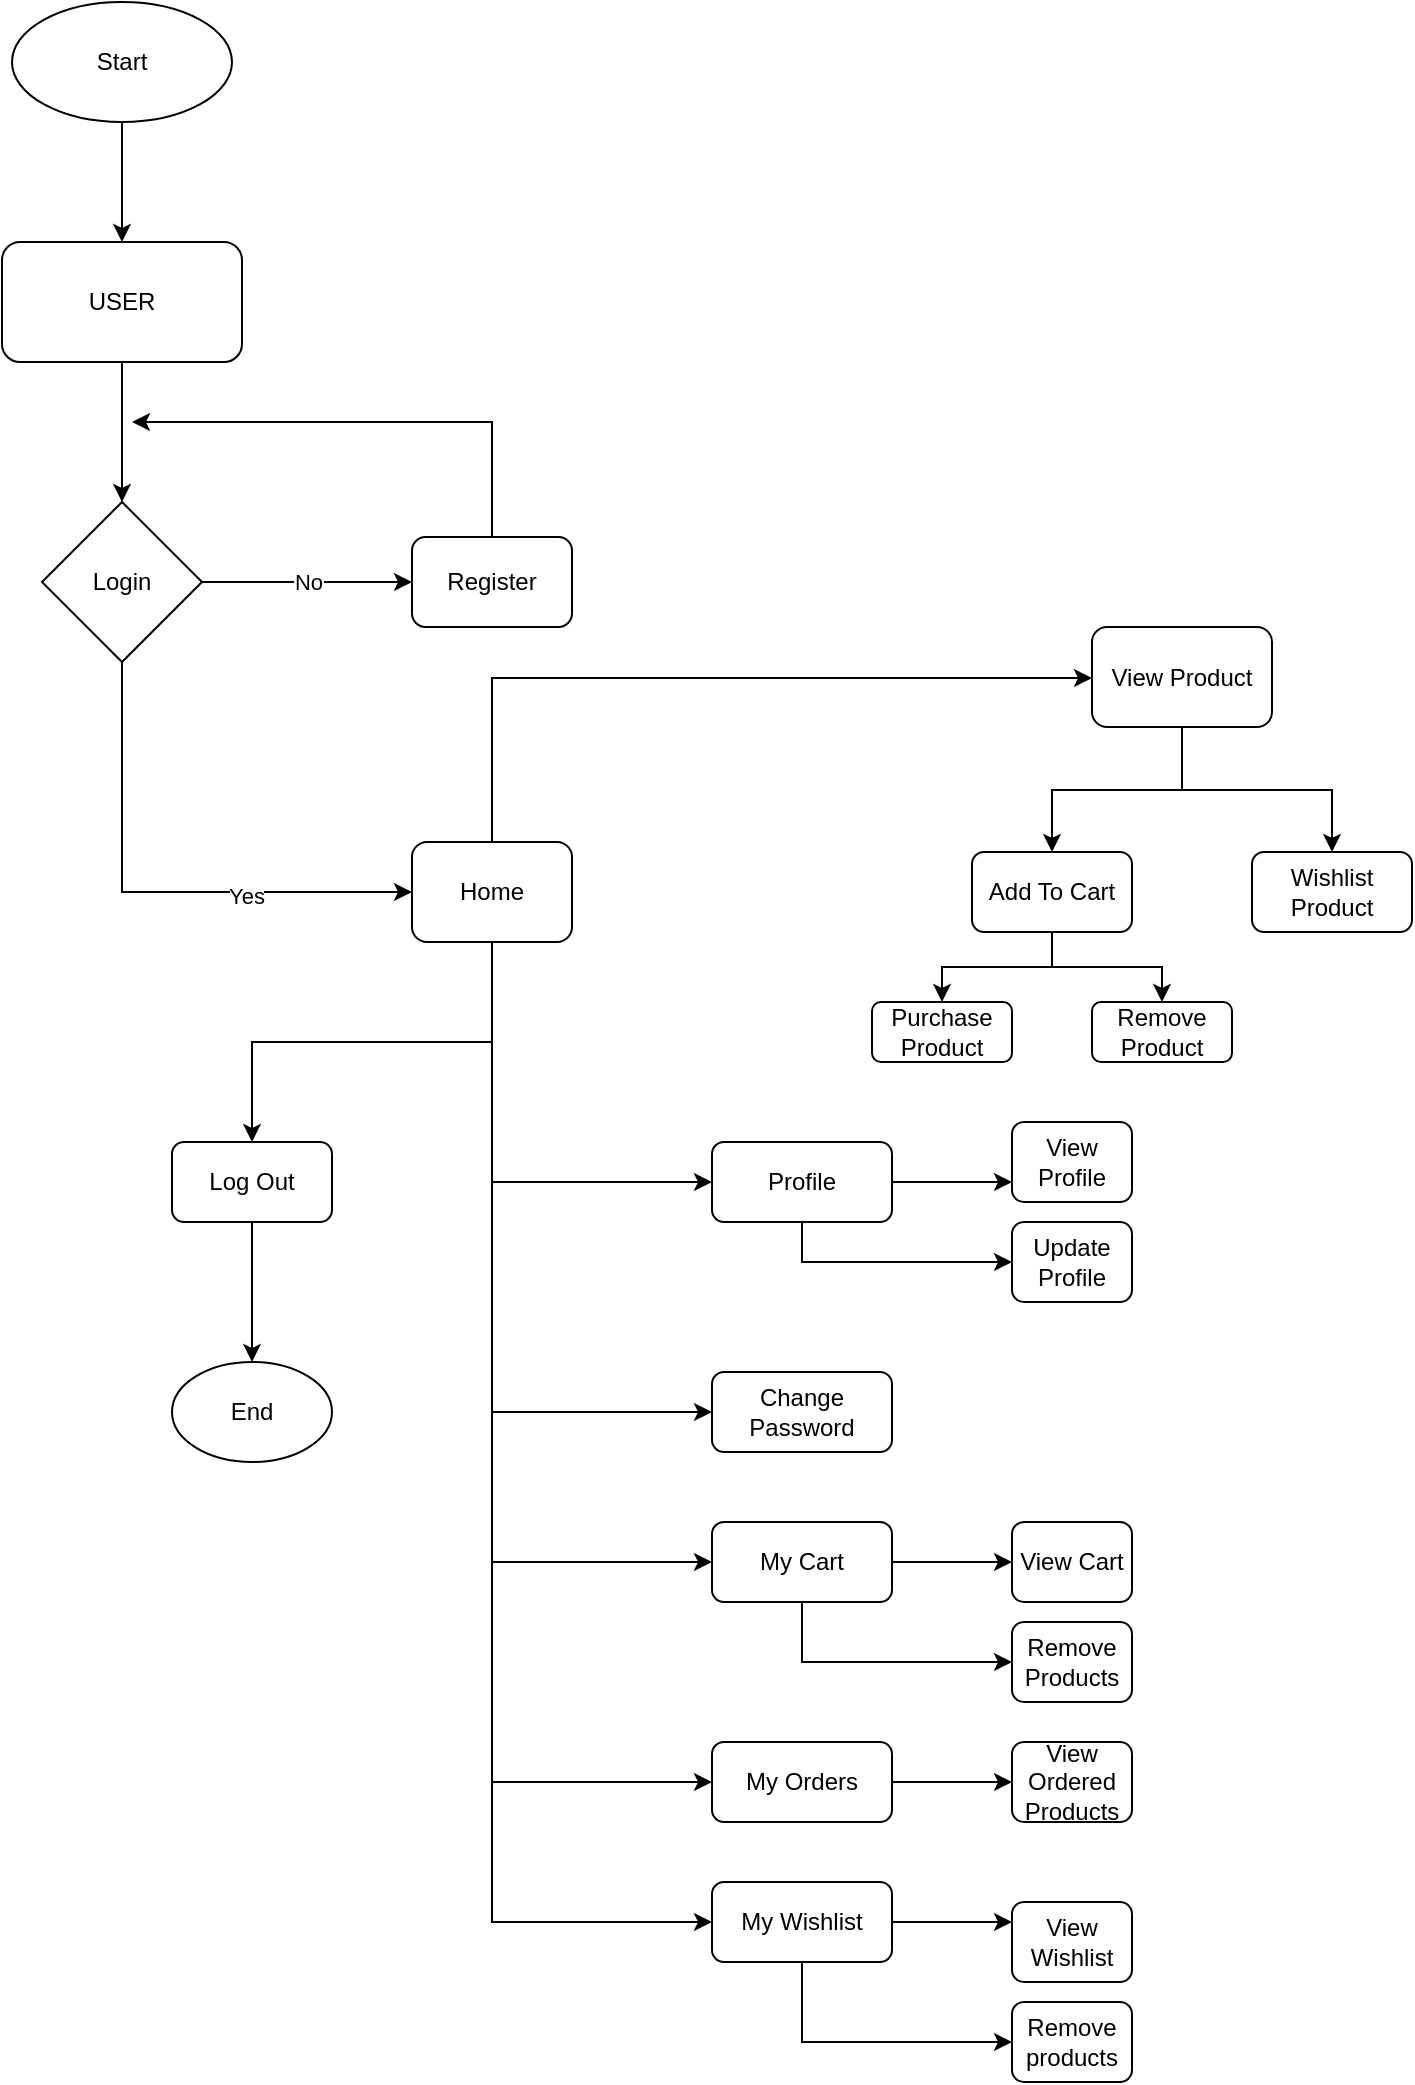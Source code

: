 <mxfile version="20.2.3" type="device"><diagram id="Ne997rLAnnvO92UcZ7rN" name="Page-1"><mxGraphModel dx="1102" dy="677" grid="1" gridSize="10" guides="1" tooltips="1" connect="1" arrows="1" fold="1" page="1" pageScale="1" pageWidth="827" pageHeight="1169" math="0" shadow="0"><root><mxCell id="0"/><mxCell id="1" parent="0"/><mxCell id="k2hQfvpeBhHM1xXJNnkE-3" style="edgeStyle=orthogonalEdgeStyle;rounded=0;orthogonalLoop=1;jettySize=auto;html=1;entryX=0.5;entryY=0;entryDx=0;entryDy=0;" edge="1" parent="1" source="k2hQfvpeBhHM1xXJNnkE-1" target="k2hQfvpeBhHM1xXJNnkE-2"><mxGeometry relative="1" as="geometry"/></mxCell><mxCell id="k2hQfvpeBhHM1xXJNnkE-1" value="Start" style="ellipse;whiteSpace=wrap;html=1;" vertex="1" parent="1"><mxGeometry x="80" y="70" width="110" height="60" as="geometry"/></mxCell><mxCell id="k2hQfvpeBhHM1xXJNnkE-7" style="edgeStyle=orthogonalEdgeStyle;rounded=0;orthogonalLoop=1;jettySize=auto;html=1;entryX=0.5;entryY=0;entryDx=0;entryDy=0;" edge="1" parent="1" source="k2hQfvpeBhHM1xXJNnkE-2" target="k2hQfvpeBhHM1xXJNnkE-4"><mxGeometry relative="1" as="geometry"/></mxCell><mxCell id="k2hQfvpeBhHM1xXJNnkE-2" value="USER" style="rounded=1;whiteSpace=wrap;html=1;" vertex="1" parent="1"><mxGeometry x="75" y="190" width="120" height="60" as="geometry"/></mxCell><mxCell id="k2hQfvpeBhHM1xXJNnkE-4" value="Login" style="rhombus;whiteSpace=wrap;html=1;" vertex="1" parent="1"><mxGeometry x="95" y="320" width="80" height="80" as="geometry"/></mxCell><mxCell id="k2hQfvpeBhHM1xXJNnkE-37" style="edgeStyle=elbowEdgeStyle;rounded=0;orthogonalLoop=1;jettySize=auto;elbow=vertical;html=1;entryX=0;entryY=0.5;entryDx=0;entryDy=0;" edge="1" parent="1" source="k2hQfvpeBhHM1xXJNnkE-8" target="k2hQfvpeBhHM1xXJNnkE-36"><mxGeometry relative="1" as="geometry"><Array as="points"><mxPoint x="420" y="408"/></Array></mxGeometry></mxCell><mxCell id="k2hQfvpeBhHM1xXJNnkE-58" style="edgeStyle=elbowEdgeStyle;rounded=0;orthogonalLoop=1;jettySize=auto;elbow=vertical;html=1;entryX=0.5;entryY=0;entryDx=0;entryDy=0;" edge="1" parent="1" source="k2hQfvpeBhHM1xXJNnkE-8" target="k2hQfvpeBhHM1xXJNnkE-32"><mxGeometry relative="1" as="geometry"/></mxCell><mxCell id="k2hQfvpeBhHM1xXJNnkE-59" style="edgeStyle=elbowEdgeStyle;rounded=0;orthogonalLoop=1;jettySize=auto;elbow=vertical;html=1;entryX=0;entryY=0.5;entryDx=0;entryDy=0;" edge="1" parent="1" source="k2hQfvpeBhHM1xXJNnkE-8" target="k2hQfvpeBhHM1xXJNnkE-53"><mxGeometry relative="1" as="geometry"><Array as="points"><mxPoint x="370" y="660"/></Array></mxGeometry></mxCell><mxCell id="k2hQfvpeBhHM1xXJNnkE-60" style="edgeStyle=elbowEdgeStyle;rounded=0;orthogonalLoop=1;jettySize=auto;elbow=vertical;html=1;exitX=0.5;exitY=1;exitDx=0;exitDy=0;entryX=0;entryY=0.5;entryDx=0;entryDy=0;" edge="1" parent="1" source="k2hQfvpeBhHM1xXJNnkE-8" target="k2hQfvpeBhHM1xXJNnkE-54"><mxGeometry relative="1" as="geometry"><Array as="points"><mxPoint x="370" y="775"/></Array></mxGeometry></mxCell><mxCell id="k2hQfvpeBhHM1xXJNnkE-62" style="edgeStyle=elbowEdgeStyle;rounded=0;orthogonalLoop=1;jettySize=auto;elbow=vertical;html=1;exitX=0.5;exitY=1;exitDx=0;exitDy=0;entryX=0;entryY=0.5;entryDx=0;entryDy=0;" edge="1" parent="1" source="k2hQfvpeBhHM1xXJNnkE-8" target="k2hQfvpeBhHM1xXJNnkE-55"><mxGeometry relative="1" as="geometry"><Array as="points"><mxPoint x="370" y="850"/></Array></mxGeometry></mxCell><mxCell id="k2hQfvpeBhHM1xXJNnkE-63" style="edgeStyle=elbowEdgeStyle;rounded=0;orthogonalLoop=1;jettySize=auto;elbow=vertical;html=1;entryX=0;entryY=0.5;entryDx=0;entryDy=0;" edge="1" parent="1" source="k2hQfvpeBhHM1xXJNnkE-8" target="k2hQfvpeBhHM1xXJNnkE-56"><mxGeometry relative="1" as="geometry"><Array as="points"><mxPoint x="370" y="960"/></Array></mxGeometry></mxCell><mxCell id="k2hQfvpeBhHM1xXJNnkE-64" style="edgeStyle=elbowEdgeStyle;rounded=0;orthogonalLoop=1;jettySize=auto;elbow=vertical;html=1;entryX=0;entryY=0.5;entryDx=0;entryDy=0;" edge="1" parent="1" source="k2hQfvpeBhHM1xXJNnkE-8" target="k2hQfvpeBhHM1xXJNnkE-57"><mxGeometry relative="1" as="geometry"><Array as="points"><mxPoint x="370" y="1030"/></Array></mxGeometry></mxCell><mxCell id="k2hQfvpeBhHM1xXJNnkE-8" value="Home" style="rounded=1;whiteSpace=wrap;html=1;" vertex="1" parent="1"><mxGeometry x="280" y="490" width="80" height="50" as="geometry"/></mxCell><mxCell id="k2hQfvpeBhHM1xXJNnkE-31" style="edgeStyle=elbowEdgeStyle;rounded=0;orthogonalLoop=1;jettySize=auto;elbow=vertical;html=1;" edge="1" parent="1" source="k2hQfvpeBhHM1xXJNnkE-9"><mxGeometry relative="1" as="geometry"><mxPoint x="140" y="280" as="targetPoint"/><Array as="points"><mxPoint x="240" y="280"/></Array></mxGeometry></mxCell><mxCell id="k2hQfvpeBhHM1xXJNnkE-9" value="Register" style="rounded=1;whiteSpace=wrap;html=1;" vertex="1" parent="1"><mxGeometry x="280" y="337.5" width="80" height="45" as="geometry"/></mxCell><mxCell id="k2hQfvpeBhHM1xXJNnkE-11" value="" style="endArrow=classic;html=1;rounded=0;entryX=0;entryY=0.5;entryDx=0;entryDy=0;exitX=1;exitY=0.5;exitDx=0;exitDy=0;" edge="1" parent="1" source="k2hQfvpeBhHM1xXJNnkE-4" target="k2hQfvpeBhHM1xXJNnkE-9"><mxGeometry relative="1" as="geometry"><mxPoint x="170" y="430" as="sourcePoint"/><mxPoint x="175" y="360" as="targetPoint"/></mxGeometry></mxCell><mxCell id="k2hQfvpeBhHM1xXJNnkE-12" value="No" style="edgeLabel;resizable=0;html=1;align=center;verticalAlign=middle;" connectable="0" vertex="1" parent="k2hQfvpeBhHM1xXJNnkE-11"><mxGeometry relative="1" as="geometry"/></mxCell><mxCell id="k2hQfvpeBhHM1xXJNnkE-26" value="" style="endArrow=classic;html=1;rounded=0;elbow=vertical;exitX=0.5;exitY=1;exitDx=0;exitDy=0;entryX=0;entryY=0.5;entryDx=0;entryDy=0;" edge="1" parent="1" source="k2hQfvpeBhHM1xXJNnkE-4" target="k2hQfvpeBhHM1xXJNnkE-8"><mxGeometry relative="1" as="geometry"><mxPoint x="260" y="454.5" as="sourcePoint"/><mxPoint x="310" y="455" as="targetPoint"/><Array as="points"><mxPoint x="135" y="515"/></Array></mxGeometry></mxCell><mxCell id="k2hQfvpeBhHM1xXJNnkE-65" value="Yes" style="edgeLabel;html=1;align=center;verticalAlign=middle;resizable=0;points=[];" vertex="1" connectable="0" parent="k2hQfvpeBhHM1xXJNnkE-26"><mxGeometry x="0.361" y="-2" relative="1" as="geometry"><mxPoint as="offset"/></mxGeometry></mxCell><mxCell id="k2hQfvpeBhHM1xXJNnkE-35" style="edgeStyle=elbowEdgeStyle;rounded=0;orthogonalLoop=1;jettySize=auto;elbow=vertical;html=1;exitX=0.5;exitY=1;exitDx=0;exitDy=0;entryX=0.5;entryY=0;entryDx=0;entryDy=0;" edge="1" parent="1" source="k2hQfvpeBhHM1xXJNnkE-32" target="k2hQfvpeBhHM1xXJNnkE-33"><mxGeometry relative="1" as="geometry"/></mxCell><mxCell id="k2hQfvpeBhHM1xXJNnkE-32" value="Log Out" style="rounded=1;whiteSpace=wrap;html=1;" vertex="1" parent="1"><mxGeometry x="160" y="640" width="80" height="40" as="geometry"/></mxCell><mxCell id="k2hQfvpeBhHM1xXJNnkE-33" value="End" style="ellipse;whiteSpace=wrap;html=1;" vertex="1" parent="1"><mxGeometry x="160" y="750" width="80" height="50" as="geometry"/></mxCell><mxCell id="k2hQfvpeBhHM1xXJNnkE-42" style="edgeStyle=elbowEdgeStyle;rounded=0;orthogonalLoop=1;jettySize=auto;elbow=vertical;html=1;entryX=0.5;entryY=0;entryDx=0;entryDy=0;" edge="1" parent="1" source="k2hQfvpeBhHM1xXJNnkE-36" target="k2hQfvpeBhHM1xXJNnkE-38"><mxGeometry relative="1" as="geometry"/></mxCell><mxCell id="k2hQfvpeBhHM1xXJNnkE-43" style="edgeStyle=elbowEdgeStyle;rounded=0;orthogonalLoop=1;jettySize=auto;elbow=vertical;html=1;" edge="1" parent="1" source="k2hQfvpeBhHM1xXJNnkE-36" target="k2hQfvpeBhHM1xXJNnkE-41"><mxGeometry relative="1" as="geometry"/></mxCell><mxCell id="k2hQfvpeBhHM1xXJNnkE-36" value="View Product" style="rounded=1;whiteSpace=wrap;html=1;" vertex="1" parent="1"><mxGeometry x="620" y="382.5" width="90" height="50" as="geometry"/></mxCell><mxCell id="k2hQfvpeBhHM1xXJNnkE-48" style="edgeStyle=elbowEdgeStyle;rounded=0;orthogonalLoop=1;jettySize=auto;elbow=vertical;html=1;exitX=0.5;exitY=1;exitDx=0;exitDy=0;entryX=0.5;entryY=0;entryDx=0;entryDy=0;" edge="1" parent="1" source="k2hQfvpeBhHM1xXJNnkE-38" target="k2hQfvpeBhHM1xXJNnkE-44"><mxGeometry relative="1" as="geometry"/></mxCell><mxCell id="k2hQfvpeBhHM1xXJNnkE-51" style="edgeStyle=elbowEdgeStyle;rounded=0;orthogonalLoop=1;jettySize=auto;elbow=vertical;html=1;entryX=0.5;entryY=0;entryDx=0;entryDy=0;" edge="1" parent="1" source="k2hQfvpeBhHM1xXJNnkE-38" target="k2hQfvpeBhHM1xXJNnkE-45"><mxGeometry relative="1" as="geometry"/></mxCell><mxCell id="k2hQfvpeBhHM1xXJNnkE-38" value="Add To Cart" style="rounded=1;whiteSpace=wrap;html=1;" vertex="1" parent="1"><mxGeometry x="560" y="495" width="80" height="40" as="geometry"/></mxCell><mxCell id="k2hQfvpeBhHM1xXJNnkE-41" value="Wishlist Product" style="rounded=1;whiteSpace=wrap;html=1;" vertex="1" parent="1"><mxGeometry x="700" y="495" width="80" height="40" as="geometry"/></mxCell><mxCell id="k2hQfvpeBhHM1xXJNnkE-44" value="Purchase Product" style="rounded=1;whiteSpace=wrap;html=1;" vertex="1" parent="1"><mxGeometry x="510" y="570" width="70" height="30" as="geometry"/></mxCell><mxCell id="k2hQfvpeBhHM1xXJNnkE-45" value="Remove Product" style="rounded=1;whiteSpace=wrap;html=1;" vertex="1" parent="1"><mxGeometry x="620" y="570" width="70" height="30" as="geometry"/></mxCell><mxCell id="k2hQfvpeBhHM1xXJNnkE-76" style="edgeStyle=elbowEdgeStyle;rounded=0;orthogonalLoop=1;jettySize=auto;elbow=vertical;html=1;entryX=0;entryY=0.75;entryDx=0;entryDy=0;" edge="1" parent="1" source="k2hQfvpeBhHM1xXJNnkE-53" target="k2hQfvpeBhHM1xXJNnkE-66"><mxGeometry relative="1" as="geometry"/></mxCell><mxCell id="k2hQfvpeBhHM1xXJNnkE-85" style="edgeStyle=elbowEdgeStyle;rounded=0;orthogonalLoop=1;jettySize=auto;elbow=vertical;html=1;exitX=0.5;exitY=1;exitDx=0;exitDy=0;entryX=0;entryY=0.5;entryDx=0;entryDy=0;" edge="1" parent="1" source="k2hQfvpeBhHM1xXJNnkE-53" target="k2hQfvpeBhHM1xXJNnkE-74"><mxGeometry relative="1" as="geometry"><Array as="points"><mxPoint x="500" y="700"/></Array></mxGeometry></mxCell><mxCell id="k2hQfvpeBhHM1xXJNnkE-53" value="Profile" style="rounded=1;whiteSpace=wrap;html=1;" vertex="1" parent="1"><mxGeometry x="430" y="640" width="90" height="40" as="geometry"/></mxCell><mxCell id="k2hQfvpeBhHM1xXJNnkE-54" value="Change Password" style="rounded=1;whiteSpace=wrap;html=1;" vertex="1" parent="1"><mxGeometry x="430" y="755" width="90" height="40" as="geometry"/></mxCell><mxCell id="k2hQfvpeBhHM1xXJNnkE-83" style="edgeStyle=elbowEdgeStyle;rounded=0;orthogonalLoop=1;jettySize=auto;elbow=vertical;html=1;entryX=0;entryY=0.5;entryDx=0;entryDy=0;" edge="1" parent="1" source="k2hQfvpeBhHM1xXJNnkE-55" target="k2hQfvpeBhHM1xXJNnkE-77"><mxGeometry relative="1" as="geometry"/></mxCell><mxCell id="k2hQfvpeBhHM1xXJNnkE-84" style="edgeStyle=elbowEdgeStyle;rounded=0;orthogonalLoop=1;jettySize=auto;elbow=vertical;html=1;entryX=0;entryY=0.5;entryDx=0;entryDy=0;" edge="1" parent="1" source="k2hQfvpeBhHM1xXJNnkE-55" target="k2hQfvpeBhHM1xXJNnkE-78"><mxGeometry relative="1" as="geometry"><Array as="points"><mxPoint x="530" y="900"/></Array></mxGeometry></mxCell><mxCell id="k2hQfvpeBhHM1xXJNnkE-55" value="My Cart" style="rounded=1;whiteSpace=wrap;html=1;" vertex="1" parent="1"><mxGeometry x="430" y="830" width="90" height="40" as="geometry"/></mxCell><mxCell id="k2hQfvpeBhHM1xXJNnkE-87" style="edgeStyle=elbowEdgeStyle;rounded=0;orthogonalLoop=1;jettySize=auto;elbow=vertical;html=1;exitX=1;exitY=0.5;exitDx=0;exitDy=0;entryX=0;entryY=0.5;entryDx=0;entryDy=0;" edge="1" parent="1" source="k2hQfvpeBhHM1xXJNnkE-56" target="k2hQfvpeBhHM1xXJNnkE-82"><mxGeometry relative="1" as="geometry"/></mxCell><mxCell id="k2hQfvpeBhHM1xXJNnkE-56" value="My Orders" style="rounded=1;whiteSpace=wrap;html=1;" vertex="1" parent="1"><mxGeometry x="430" y="940" width="90" height="40" as="geometry"/></mxCell><mxCell id="k2hQfvpeBhHM1xXJNnkE-88" style="edgeStyle=elbowEdgeStyle;rounded=0;orthogonalLoop=1;jettySize=auto;elbow=vertical;html=1;entryX=0;entryY=0.25;entryDx=0;entryDy=0;" edge="1" parent="1" source="k2hQfvpeBhHM1xXJNnkE-57" target="k2hQfvpeBhHM1xXJNnkE-79"><mxGeometry relative="1" as="geometry"/></mxCell><mxCell id="k2hQfvpeBhHM1xXJNnkE-89" style="edgeStyle=elbowEdgeStyle;rounded=0;orthogonalLoop=1;jettySize=auto;elbow=vertical;html=1;exitX=0.5;exitY=1;exitDx=0;exitDy=0;entryX=0;entryY=0.5;entryDx=0;entryDy=0;" edge="1" parent="1" source="k2hQfvpeBhHM1xXJNnkE-57" target="k2hQfvpeBhHM1xXJNnkE-80"><mxGeometry relative="1" as="geometry"><Array as="points"><mxPoint x="490" y="1090"/></Array></mxGeometry></mxCell><mxCell id="k2hQfvpeBhHM1xXJNnkE-57" value="My Wishlist" style="rounded=1;whiteSpace=wrap;html=1;" vertex="1" parent="1"><mxGeometry x="430" y="1010" width="90" height="40" as="geometry"/></mxCell><mxCell id="k2hQfvpeBhHM1xXJNnkE-66" value="View Profile" style="rounded=1;whiteSpace=wrap;html=1;" vertex="1" parent="1"><mxGeometry x="580" y="630" width="60" height="40" as="geometry"/></mxCell><mxCell id="k2hQfvpeBhHM1xXJNnkE-74" value="Update Profile" style="rounded=1;whiteSpace=wrap;html=1;" vertex="1" parent="1"><mxGeometry x="580" y="680" width="60" height="40" as="geometry"/></mxCell><mxCell id="k2hQfvpeBhHM1xXJNnkE-77" value="View Cart" style="rounded=1;whiteSpace=wrap;html=1;" vertex="1" parent="1"><mxGeometry x="580" y="830" width="60" height="40" as="geometry"/></mxCell><mxCell id="k2hQfvpeBhHM1xXJNnkE-78" value="Remove Products" style="rounded=1;whiteSpace=wrap;html=1;" vertex="1" parent="1"><mxGeometry x="580" y="880" width="60" height="40" as="geometry"/></mxCell><mxCell id="k2hQfvpeBhHM1xXJNnkE-79" value="View Wishlist" style="rounded=1;whiteSpace=wrap;html=1;" vertex="1" parent="1"><mxGeometry x="580" y="1020" width="60" height="40" as="geometry"/></mxCell><mxCell id="k2hQfvpeBhHM1xXJNnkE-80" value="Remove products" style="rounded=1;whiteSpace=wrap;html=1;" vertex="1" parent="1"><mxGeometry x="580" y="1070" width="60" height="40" as="geometry"/></mxCell><mxCell id="k2hQfvpeBhHM1xXJNnkE-82" value="View Ordered Products" style="rounded=1;whiteSpace=wrap;html=1;" vertex="1" parent="1"><mxGeometry x="580" y="940" width="60" height="40" as="geometry"/></mxCell></root></mxGraphModel></diagram></mxfile>